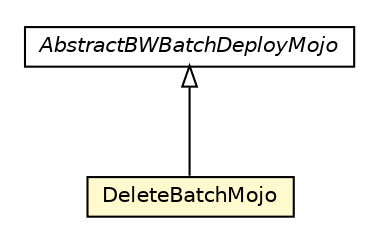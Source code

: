 #!/usr/local/bin/dot
#
# Class diagram 
# Generated by UMLGraph version R5_6-24-gf6e263 (http://www.umlgraph.org/)
#

digraph G {
	edge [fontname="Helvetica",fontsize=10,labelfontname="Helvetica",labelfontsize=10];
	node [fontname="Helvetica",fontsize=10,shape=plaintext];
	nodesep=0.25;
	ranksep=0.5;
	// fr.fastconnect.factory.tibco.bw.maven.deployment.batch.DeleteBatchMojo
	c2298 [label=<<table title="fr.fastconnect.factory.tibco.bw.maven.deployment.batch.DeleteBatchMojo" border="0" cellborder="1" cellspacing="0" cellpadding="2" port="p" bgcolor="lemonChiffon" href="./DeleteBatchMojo.html">
		<tr><td><table border="0" cellspacing="0" cellpadding="1">
<tr><td align="center" balign="center"> DeleteBatchMojo </td></tr>
		</table></td></tr>
		</table>>, URL="./DeleteBatchMojo.html", fontname="Helvetica", fontcolor="black", fontsize=10.0];
	// fr.fastconnect.factory.tibco.bw.maven.deployment.batch.AbstractBWBatchDeployMojo
	c2299 [label=<<table title="fr.fastconnect.factory.tibco.bw.maven.deployment.batch.AbstractBWBatchDeployMojo" border="0" cellborder="1" cellspacing="0" cellpadding="2" port="p" href="./AbstractBWBatchDeployMojo.html">
		<tr><td><table border="0" cellspacing="0" cellpadding="1">
<tr><td align="center" balign="center"><font face="Helvetica-Oblique"> AbstractBWBatchDeployMojo </font></td></tr>
		</table></td></tr>
		</table>>, URL="./AbstractBWBatchDeployMojo.html", fontname="Helvetica", fontcolor="black", fontsize=10.0];
	//fr.fastconnect.factory.tibco.bw.maven.deployment.batch.DeleteBatchMojo extends fr.fastconnect.factory.tibco.bw.maven.deployment.batch.AbstractBWBatchDeployMojo
	c2299:p -> c2298:p [dir=back,arrowtail=empty];
}

